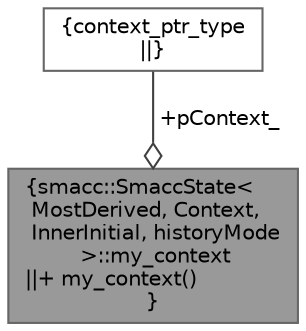 digraph "smacc::SmaccState&lt; MostDerived, Context, InnerInitial, historyMode &gt;::my_context"
{
 // LATEX_PDF_SIZE
  bgcolor="transparent";
  edge [fontname=Helvetica,fontsize=10,labelfontname=Helvetica,labelfontsize=10];
  node [fontname=Helvetica,fontsize=10,shape=box,height=0.2,width=0.4];
  Node1 [label="{smacc::SmaccState\<\l MostDerived, Context,\l InnerInitial, historyMode\l \>::my_context\n||+ my_context()\l}",height=0.2,width=0.4,color="gray40", fillcolor="grey60", style="filled", fontcolor="black",tooltip=" "];
  Node2 -> Node1 [color="grey25",style="solid",label=" +pContext_" ,arrowhead="odiamond"];
  Node2 [label="{context_ptr_type\n||}",height=0.2,width=0.4,color="gray40", fillcolor="white", style="filled",tooltip=" "];
}
